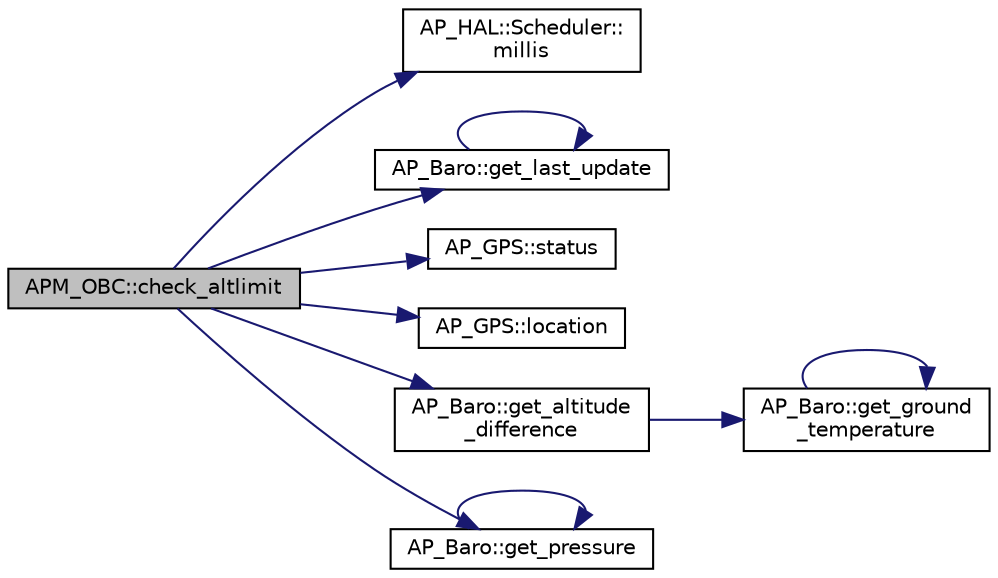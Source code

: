 digraph "APM_OBC::check_altlimit"
{
 // INTERACTIVE_SVG=YES
  edge [fontname="Helvetica",fontsize="10",labelfontname="Helvetica",labelfontsize="10"];
  node [fontname="Helvetica",fontsize="10",shape=record];
  rankdir="LR";
  Node1 [label="APM_OBC::check_altlimit",height=0.2,width=0.4,color="black", fillcolor="grey75", style="filled" fontcolor="black"];
  Node1 -> Node2 [color="midnightblue",fontsize="10",style="solid",fontname="Helvetica"];
  Node2 [label="AP_HAL::Scheduler::\lmillis",height=0.2,width=0.4,color="black", fillcolor="white", style="filled",URL="$classAP__HAL_1_1Scheduler.html#a26b68339fc68a562d8d3a1238d0ec8c1"];
  Node1 -> Node3 [color="midnightblue",fontsize="10",style="solid",fontname="Helvetica"];
  Node3 [label="AP_Baro::get_last_update",height=0.2,width=0.4,color="black", fillcolor="white", style="filled",URL="$classAP__Baro.html#aae5b3ae28aca807eb20b722a04685061"];
  Node3 -> Node3 [color="midnightblue",fontsize="10",style="solid",fontname="Helvetica"];
  Node1 -> Node4 [color="midnightblue",fontsize="10",style="solid",fontname="Helvetica"];
  Node4 [label="AP_GPS::status",height=0.2,width=0.4,color="black", fillcolor="white", style="filled",URL="$classAP__GPS.html#a9093c8cf1d5a78ccd8677229bb314d37",tooltip="Query GPS status. "];
  Node1 -> Node5 [color="midnightblue",fontsize="10",style="solid",fontname="Helvetica"];
  Node5 [label="AP_GPS::location",height=0.2,width=0.4,color="black", fillcolor="white", style="filled",URL="$classAP__GPS.html#a2ca8a9bad47faad1baeb09e124979022"];
  Node1 -> Node6 [color="midnightblue",fontsize="10",style="solid",fontname="Helvetica"];
  Node6 [label="AP_Baro::get_altitude\l_difference",height=0.2,width=0.4,color="black", fillcolor="white", style="filled",URL="$classAP__Baro.html#ac46bc3a53717630410a48a1c1a5f2444"];
  Node6 -> Node7 [color="midnightblue",fontsize="10",style="solid",fontname="Helvetica"];
  Node7 [label="AP_Baro::get_ground\l_temperature",height=0.2,width=0.4,color="black", fillcolor="white", style="filled",URL="$classAP__Baro.html#a56e804f0994a7fa0bb295735002c928e"];
  Node7 -> Node7 [color="midnightblue",fontsize="10",style="solid",fontname="Helvetica"];
  Node1 -> Node8 [color="midnightblue",fontsize="10",style="solid",fontname="Helvetica"];
  Node8 [label="AP_Baro::get_pressure",height=0.2,width=0.4,color="black", fillcolor="white", style="filled",URL="$classAP__Baro.html#aafa0e900262503f0ba84d4cadcf888d7"];
  Node8 -> Node8 [color="midnightblue",fontsize="10",style="solid",fontname="Helvetica"];
}
